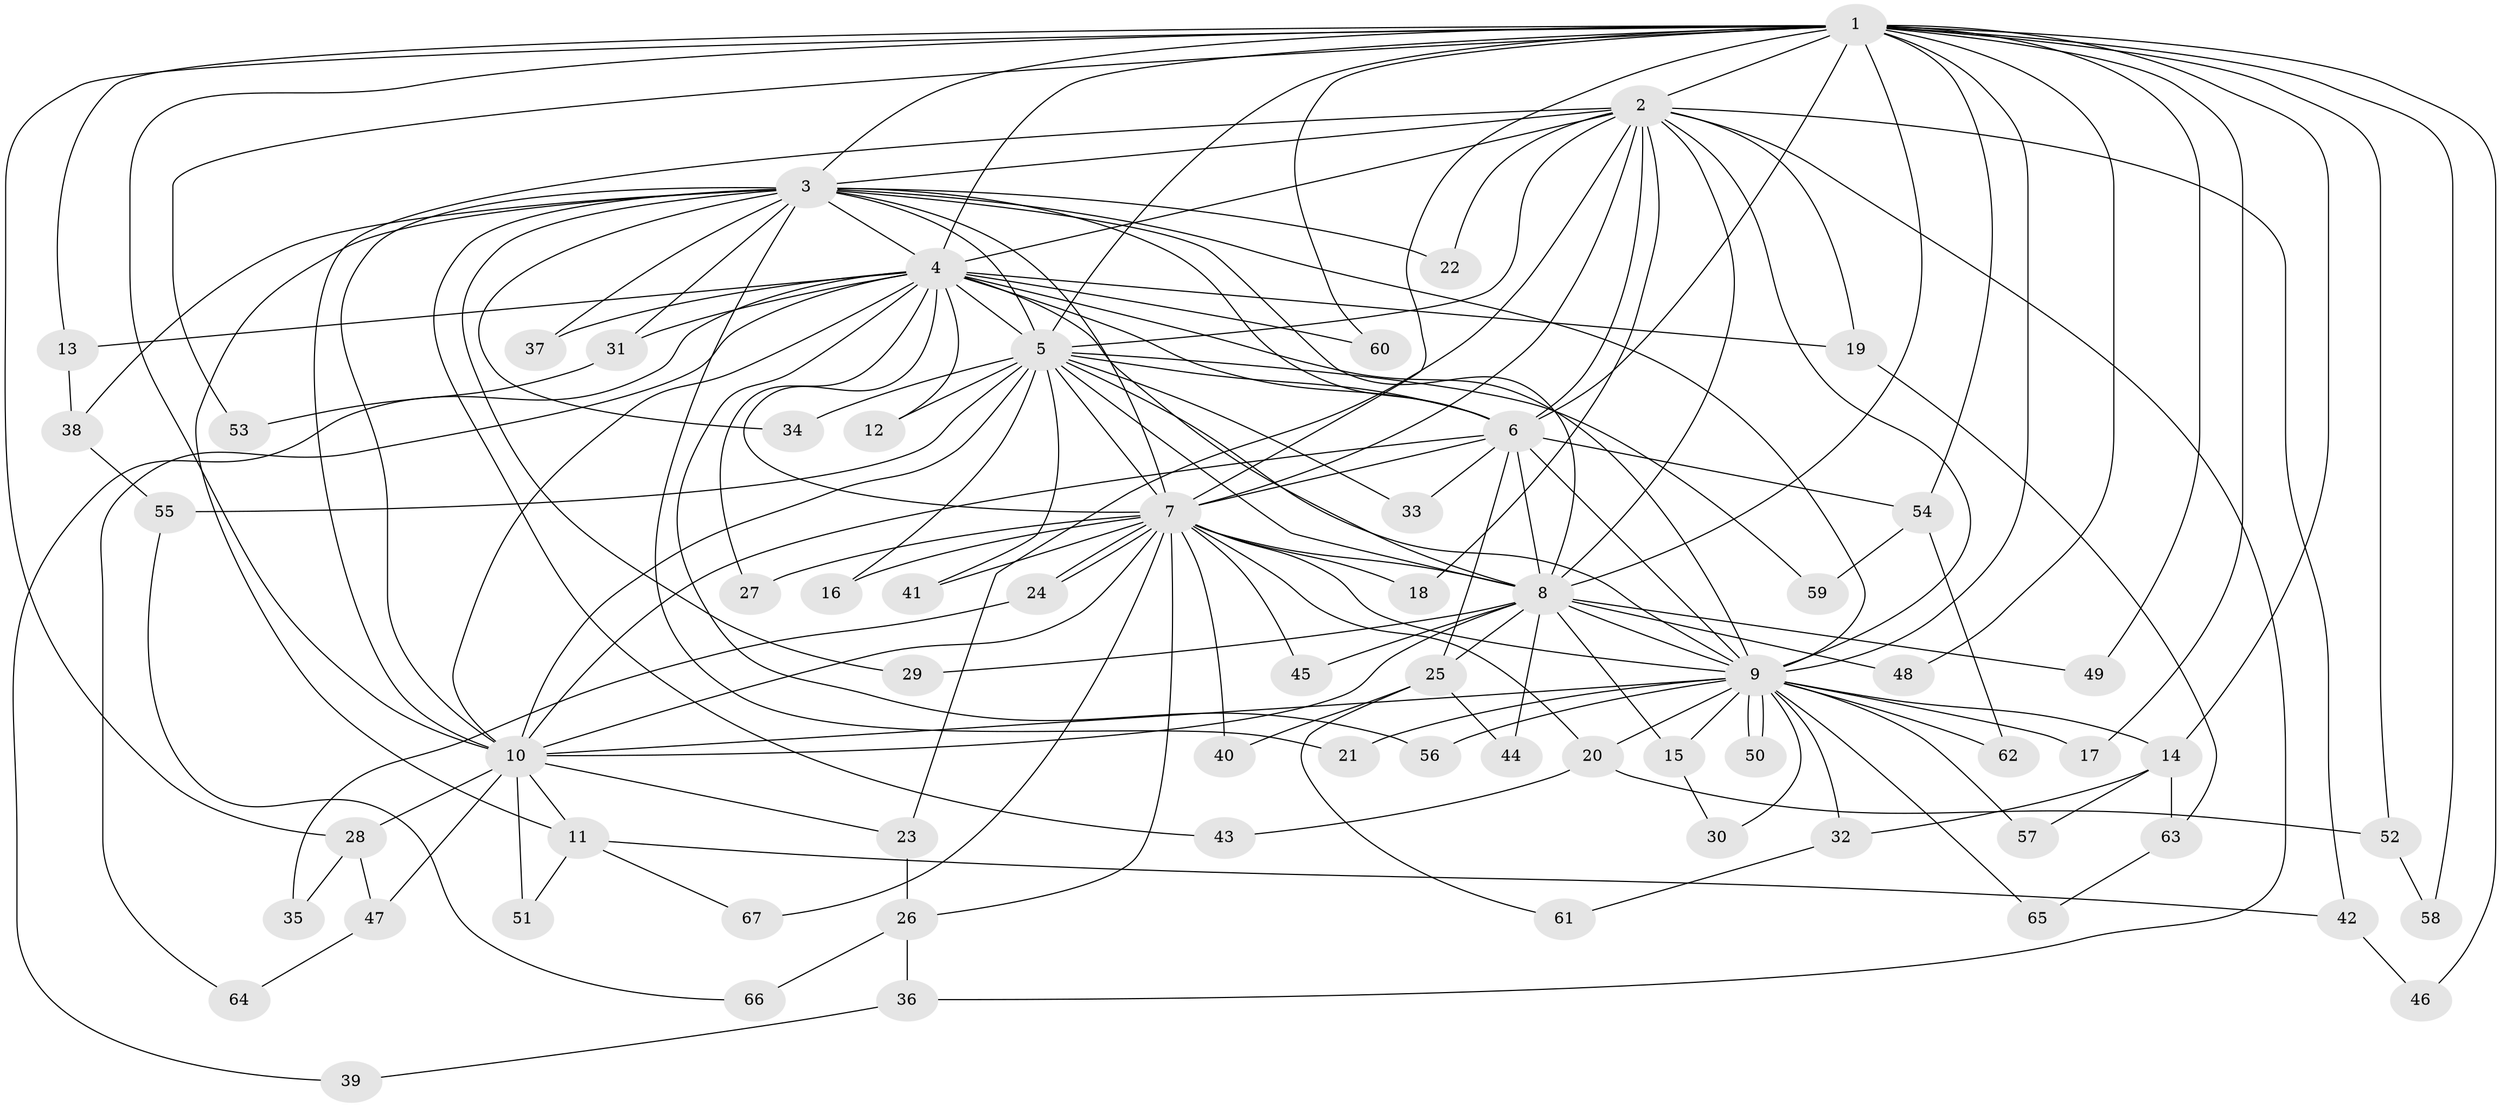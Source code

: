 // coarse degree distribution, {17: 0.025, 13: 0.025, 11: 0.025, 15: 0.025, 12: 0.05, 10: 0.025, 21: 0.025, 14: 0.025, 5: 0.075, 2: 0.4, 3: 0.225, 4: 0.05, 1: 0.025}
// Generated by graph-tools (version 1.1) at 2025/17/03/04/25 18:17:43]
// undirected, 67 vertices, 159 edges
graph export_dot {
graph [start="1"]
  node [color=gray90,style=filled];
  1;
  2;
  3;
  4;
  5;
  6;
  7;
  8;
  9;
  10;
  11;
  12;
  13;
  14;
  15;
  16;
  17;
  18;
  19;
  20;
  21;
  22;
  23;
  24;
  25;
  26;
  27;
  28;
  29;
  30;
  31;
  32;
  33;
  34;
  35;
  36;
  37;
  38;
  39;
  40;
  41;
  42;
  43;
  44;
  45;
  46;
  47;
  48;
  49;
  50;
  51;
  52;
  53;
  54;
  55;
  56;
  57;
  58;
  59;
  60;
  61;
  62;
  63;
  64;
  65;
  66;
  67;
  1 -- 2;
  1 -- 3;
  1 -- 4;
  1 -- 5;
  1 -- 6;
  1 -- 7;
  1 -- 8;
  1 -- 9;
  1 -- 10;
  1 -- 13;
  1 -- 14;
  1 -- 17;
  1 -- 28;
  1 -- 46;
  1 -- 48;
  1 -- 49;
  1 -- 52;
  1 -- 53;
  1 -- 54;
  1 -- 58;
  1 -- 60;
  2 -- 3;
  2 -- 4;
  2 -- 5;
  2 -- 6;
  2 -- 7;
  2 -- 8;
  2 -- 9;
  2 -- 10;
  2 -- 18;
  2 -- 19;
  2 -- 22;
  2 -- 23;
  2 -- 36;
  2 -- 42;
  3 -- 4;
  3 -- 5;
  3 -- 6;
  3 -- 7;
  3 -- 8;
  3 -- 9;
  3 -- 10;
  3 -- 11;
  3 -- 21;
  3 -- 22;
  3 -- 29;
  3 -- 31;
  3 -- 34;
  3 -- 37;
  3 -- 38;
  3 -- 43;
  4 -- 5;
  4 -- 6;
  4 -- 7;
  4 -- 8;
  4 -- 9;
  4 -- 10;
  4 -- 12;
  4 -- 13;
  4 -- 19;
  4 -- 27;
  4 -- 31;
  4 -- 37;
  4 -- 39;
  4 -- 56;
  4 -- 60;
  4 -- 64;
  5 -- 6;
  5 -- 7;
  5 -- 8;
  5 -- 9;
  5 -- 10;
  5 -- 12;
  5 -- 16;
  5 -- 33;
  5 -- 34;
  5 -- 41;
  5 -- 55;
  5 -- 59;
  6 -- 7;
  6 -- 8;
  6 -- 9;
  6 -- 10;
  6 -- 25;
  6 -- 33;
  6 -- 54;
  7 -- 8;
  7 -- 9;
  7 -- 10;
  7 -- 16;
  7 -- 18;
  7 -- 20;
  7 -- 24;
  7 -- 24;
  7 -- 26;
  7 -- 27;
  7 -- 40;
  7 -- 41;
  7 -- 45;
  7 -- 67;
  8 -- 9;
  8 -- 10;
  8 -- 15;
  8 -- 25;
  8 -- 29;
  8 -- 44;
  8 -- 45;
  8 -- 48;
  8 -- 49;
  9 -- 10;
  9 -- 14;
  9 -- 15;
  9 -- 17;
  9 -- 20;
  9 -- 21;
  9 -- 30;
  9 -- 32;
  9 -- 50;
  9 -- 50;
  9 -- 56;
  9 -- 57;
  9 -- 62;
  9 -- 65;
  10 -- 11;
  10 -- 23;
  10 -- 28;
  10 -- 47;
  10 -- 51;
  11 -- 42;
  11 -- 51;
  11 -- 67;
  13 -- 38;
  14 -- 32;
  14 -- 57;
  14 -- 63;
  15 -- 30;
  19 -- 63;
  20 -- 43;
  20 -- 52;
  23 -- 26;
  24 -- 35;
  25 -- 40;
  25 -- 44;
  25 -- 61;
  26 -- 36;
  26 -- 66;
  28 -- 35;
  28 -- 47;
  31 -- 53;
  32 -- 61;
  36 -- 39;
  38 -- 55;
  42 -- 46;
  47 -- 64;
  52 -- 58;
  54 -- 59;
  54 -- 62;
  55 -- 66;
  63 -- 65;
}
